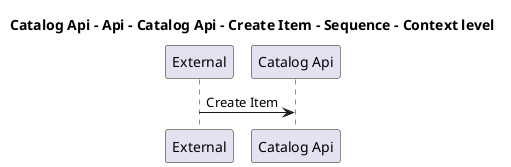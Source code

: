 @startuml

title Catalog Api - Api - Catalog Api - Create Item - Sequence - Context level

participant "External" as C4InterFlow.SoftwareSystems.ExternalSystem
participant "Catalog Api" as dotnet.eShop.Architecture.SoftwareSystems.CatalogApi

C4InterFlow.SoftwareSystems.ExternalSystem -> dotnet.eShop.Architecture.SoftwareSystems.CatalogApi : Create Item


@enduml
